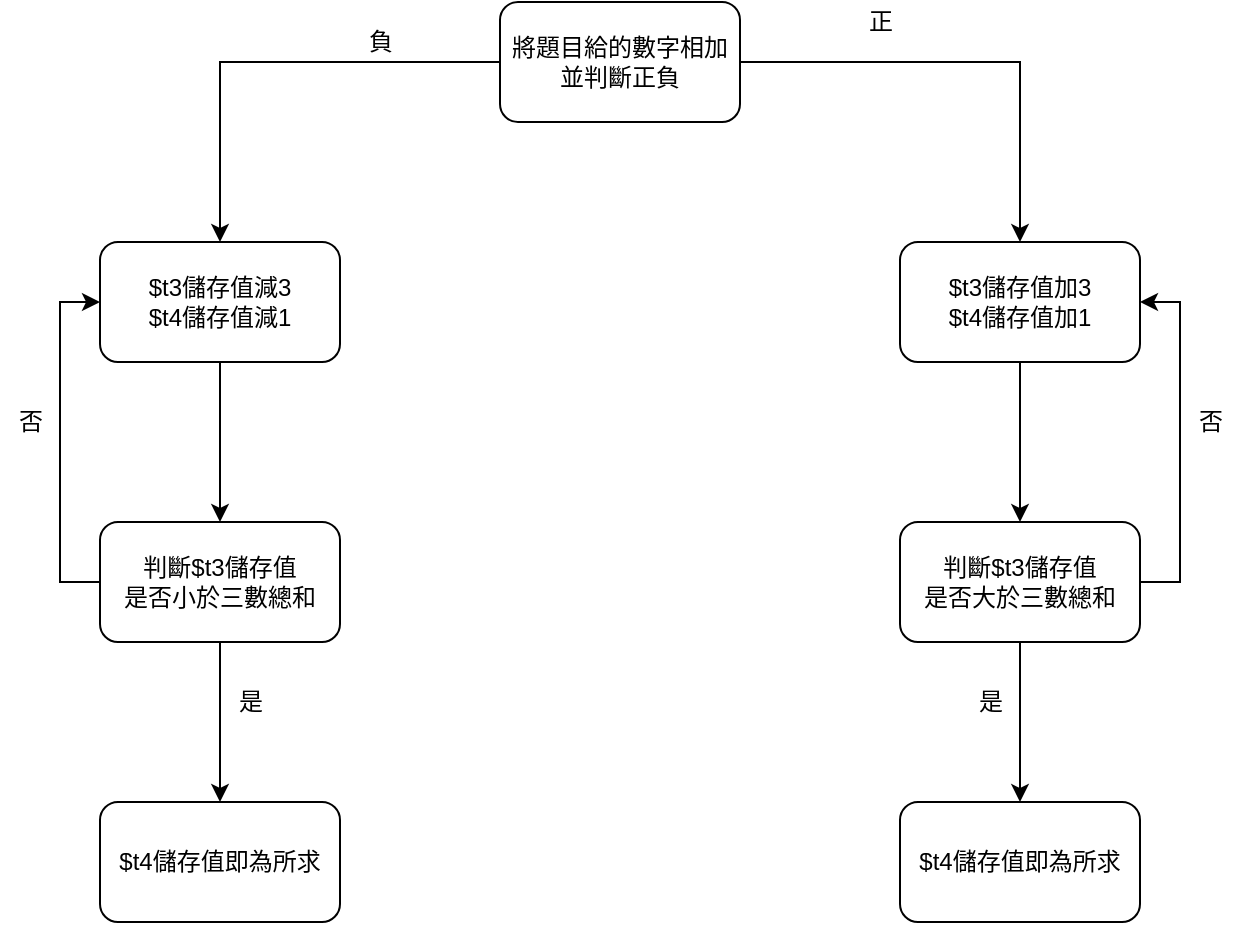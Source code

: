 <mxfile version="14.5.8" type="device"><diagram id="V2LUZXq0JHuug3PktCGa" name="Page-1"><mxGraphModel dx="782" dy="381" grid="1" gridSize="10" guides="1" tooltips="1" connect="1" arrows="1" fold="1" page="1" pageScale="1" pageWidth="827" pageHeight="1169" math="0" shadow="0"><root><mxCell id="0"/><mxCell id="1" parent="0"/><mxCell id="BeYvaOMLEVH6r7-CfTiO-3" value="" style="edgeStyle=orthogonalEdgeStyle;rounded=0;orthogonalLoop=1;jettySize=auto;html=1;" edge="1" parent="1" source="BeYvaOMLEVH6r7-CfTiO-1" target="BeYvaOMLEVH6r7-CfTiO-2"><mxGeometry relative="1" as="geometry"/></mxCell><mxCell id="BeYvaOMLEVH6r7-CfTiO-6" value="" style="edgeStyle=orthogonalEdgeStyle;rounded=0;orthogonalLoop=1;jettySize=auto;html=1;" edge="1" parent="1" source="BeYvaOMLEVH6r7-CfTiO-1" target="BeYvaOMLEVH6r7-CfTiO-5"><mxGeometry relative="1" as="geometry"/></mxCell><mxCell id="BeYvaOMLEVH6r7-CfTiO-1" value="將題目給的數字相加&lt;br&gt;並判斷正負" style="rounded=1;whiteSpace=wrap;html=1;" vertex="1" parent="1"><mxGeometry x="340" y="30" width="120" height="60" as="geometry"/></mxCell><mxCell id="BeYvaOMLEVH6r7-CfTiO-16" value="" style="edgeStyle=orthogonalEdgeStyle;rounded=0;orthogonalLoop=1;jettySize=auto;html=1;" edge="1" parent="1" source="BeYvaOMLEVH6r7-CfTiO-2" target="BeYvaOMLEVH6r7-CfTiO-15"><mxGeometry relative="1" as="geometry"/></mxCell><mxCell id="BeYvaOMLEVH6r7-CfTiO-2" value="$t3儲存值加3&lt;br&gt;$t4儲存值加1" style="rounded=1;whiteSpace=wrap;html=1;" vertex="1" parent="1"><mxGeometry x="540" y="150" width="120" height="60" as="geometry"/></mxCell><mxCell id="BeYvaOMLEVH6r7-CfTiO-4" value="正" style="text;html=1;align=center;verticalAlign=middle;resizable=0;points=[];autosize=1;strokeColor=none;" vertex="1" parent="1"><mxGeometry x="515" y="30" width="30" height="20" as="geometry"/></mxCell><mxCell id="BeYvaOMLEVH6r7-CfTiO-9" value="" style="edgeStyle=orthogonalEdgeStyle;rounded=0;orthogonalLoop=1;jettySize=auto;html=1;" edge="1" parent="1" source="BeYvaOMLEVH6r7-CfTiO-5" target="BeYvaOMLEVH6r7-CfTiO-8"><mxGeometry relative="1" as="geometry"/></mxCell><mxCell id="BeYvaOMLEVH6r7-CfTiO-5" value="$t3儲存值減3&lt;br&gt;$t4儲存值減1" style="rounded=1;whiteSpace=wrap;html=1;" vertex="1" parent="1"><mxGeometry x="140" y="150" width="120" height="60" as="geometry"/></mxCell><mxCell id="BeYvaOMLEVH6r7-CfTiO-7" value="負" style="text;html=1;align=center;verticalAlign=middle;resizable=0;points=[];autosize=1;strokeColor=none;" vertex="1" parent="1"><mxGeometry x="265" y="40" width="30" height="20" as="geometry"/></mxCell><mxCell id="BeYvaOMLEVH6r7-CfTiO-10" style="edgeStyle=orthogonalEdgeStyle;rounded=0;orthogonalLoop=1;jettySize=auto;html=1;exitX=0;exitY=0.5;exitDx=0;exitDy=0;entryX=0;entryY=0.5;entryDx=0;entryDy=0;" edge="1" parent="1" source="BeYvaOMLEVH6r7-CfTiO-8" target="BeYvaOMLEVH6r7-CfTiO-5"><mxGeometry relative="1" as="geometry"><mxPoint x="60" y="170" as="targetPoint"/></mxGeometry></mxCell><mxCell id="BeYvaOMLEVH6r7-CfTiO-13" value="" style="edgeStyle=orthogonalEdgeStyle;rounded=0;orthogonalLoop=1;jettySize=auto;html=1;" edge="1" parent="1" source="BeYvaOMLEVH6r7-CfTiO-8" target="BeYvaOMLEVH6r7-CfTiO-12"><mxGeometry relative="1" as="geometry"/></mxCell><mxCell id="BeYvaOMLEVH6r7-CfTiO-8" value="判斷$t3儲存值&lt;br&gt;是否小於三數總和" style="rounded=1;whiteSpace=wrap;html=1;" vertex="1" parent="1"><mxGeometry x="140" y="290" width="120" height="60" as="geometry"/></mxCell><mxCell id="BeYvaOMLEVH6r7-CfTiO-11" value="否" style="text;html=1;align=center;verticalAlign=middle;resizable=0;points=[];autosize=1;strokeColor=none;" vertex="1" parent="1"><mxGeometry x="90" y="230" width="30" height="20" as="geometry"/></mxCell><mxCell id="BeYvaOMLEVH6r7-CfTiO-12" value="$t4儲存值即為所求" style="rounded=1;whiteSpace=wrap;html=1;" vertex="1" parent="1"><mxGeometry x="140" y="430" width="120" height="60" as="geometry"/></mxCell><mxCell id="BeYvaOMLEVH6r7-CfTiO-14" value="是" style="text;html=1;align=center;verticalAlign=middle;resizable=0;points=[];autosize=1;strokeColor=none;" vertex="1" parent="1"><mxGeometry x="200" y="370" width="30" height="20" as="geometry"/></mxCell><mxCell id="BeYvaOMLEVH6r7-CfTiO-18" value="" style="edgeStyle=orthogonalEdgeStyle;rounded=0;orthogonalLoop=1;jettySize=auto;html=1;" edge="1" parent="1" source="BeYvaOMLEVH6r7-CfTiO-15" target="BeYvaOMLEVH6r7-CfTiO-17"><mxGeometry relative="1" as="geometry"/></mxCell><mxCell id="BeYvaOMLEVH6r7-CfTiO-20" style="edgeStyle=orthogonalEdgeStyle;rounded=0;orthogonalLoop=1;jettySize=auto;html=1;exitX=1;exitY=0.5;exitDx=0;exitDy=0;entryX=1;entryY=0.5;entryDx=0;entryDy=0;" edge="1" parent="1" source="BeYvaOMLEVH6r7-CfTiO-15" target="BeYvaOMLEVH6r7-CfTiO-2"><mxGeometry relative="1" as="geometry"><mxPoint x="720" y="170" as="targetPoint"/></mxGeometry></mxCell><mxCell id="BeYvaOMLEVH6r7-CfTiO-15" value="判斷$t3儲存值&lt;br&gt;是否大於三數總和" style="rounded=1;whiteSpace=wrap;html=1;" vertex="1" parent="1"><mxGeometry x="540" y="290" width="120" height="60" as="geometry"/></mxCell><mxCell id="BeYvaOMLEVH6r7-CfTiO-17" value="$t4儲存值即為所求" style="rounded=1;whiteSpace=wrap;html=1;" vertex="1" parent="1"><mxGeometry x="540" y="430" width="120" height="60" as="geometry"/></mxCell><mxCell id="BeYvaOMLEVH6r7-CfTiO-19" value="是" style="text;html=1;align=center;verticalAlign=middle;resizable=0;points=[];autosize=1;strokeColor=none;" vertex="1" parent="1"><mxGeometry x="570" y="370" width="30" height="20" as="geometry"/></mxCell><mxCell id="BeYvaOMLEVH6r7-CfTiO-21" value="否" style="text;html=1;align=center;verticalAlign=middle;resizable=0;points=[];autosize=1;strokeColor=none;" vertex="1" parent="1"><mxGeometry x="680" y="230" width="30" height="20" as="geometry"/></mxCell></root></mxGraphModel></diagram></mxfile>